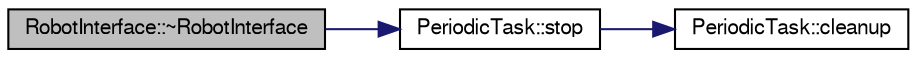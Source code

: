 digraph "RobotInterface::~RobotInterface"
{
  edge [fontname="FreeSans",fontsize="10",labelfontname="FreeSans",labelfontsize="10"];
  node [fontname="FreeSans",fontsize="10",shape=record];
  rankdir="LR";
  Node1 [label="RobotInterface::~RobotInterface",height=0.2,width=0.4,color="black", fillcolor="grey75", style="filled", fontcolor="black"];
  Node1 -> Node2 [color="midnightblue",fontsize="10",style="solid",fontname="FreeSans"];
  Node2 [label="PeriodicTask::stop",height=0.2,width=0.4,color="black", fillcolor="white", style="filled",URL="$de/d2f/class_periodic_task.html#ad24498c03bd938845244546d52dfa24b"];
  Node2 -> Node3 [color="midnightblue",fontsize="10",style="solid",fontname="FreeSans"];
  Node3 [label="PeriodicTask::cleanup",height=0.2,width=0.4,color="black", fillcolor="white", style="filled",URL="$de/d2f/class_periodic_task.html#a5b4d756df249cf8adda268d509390ef4"];
}
